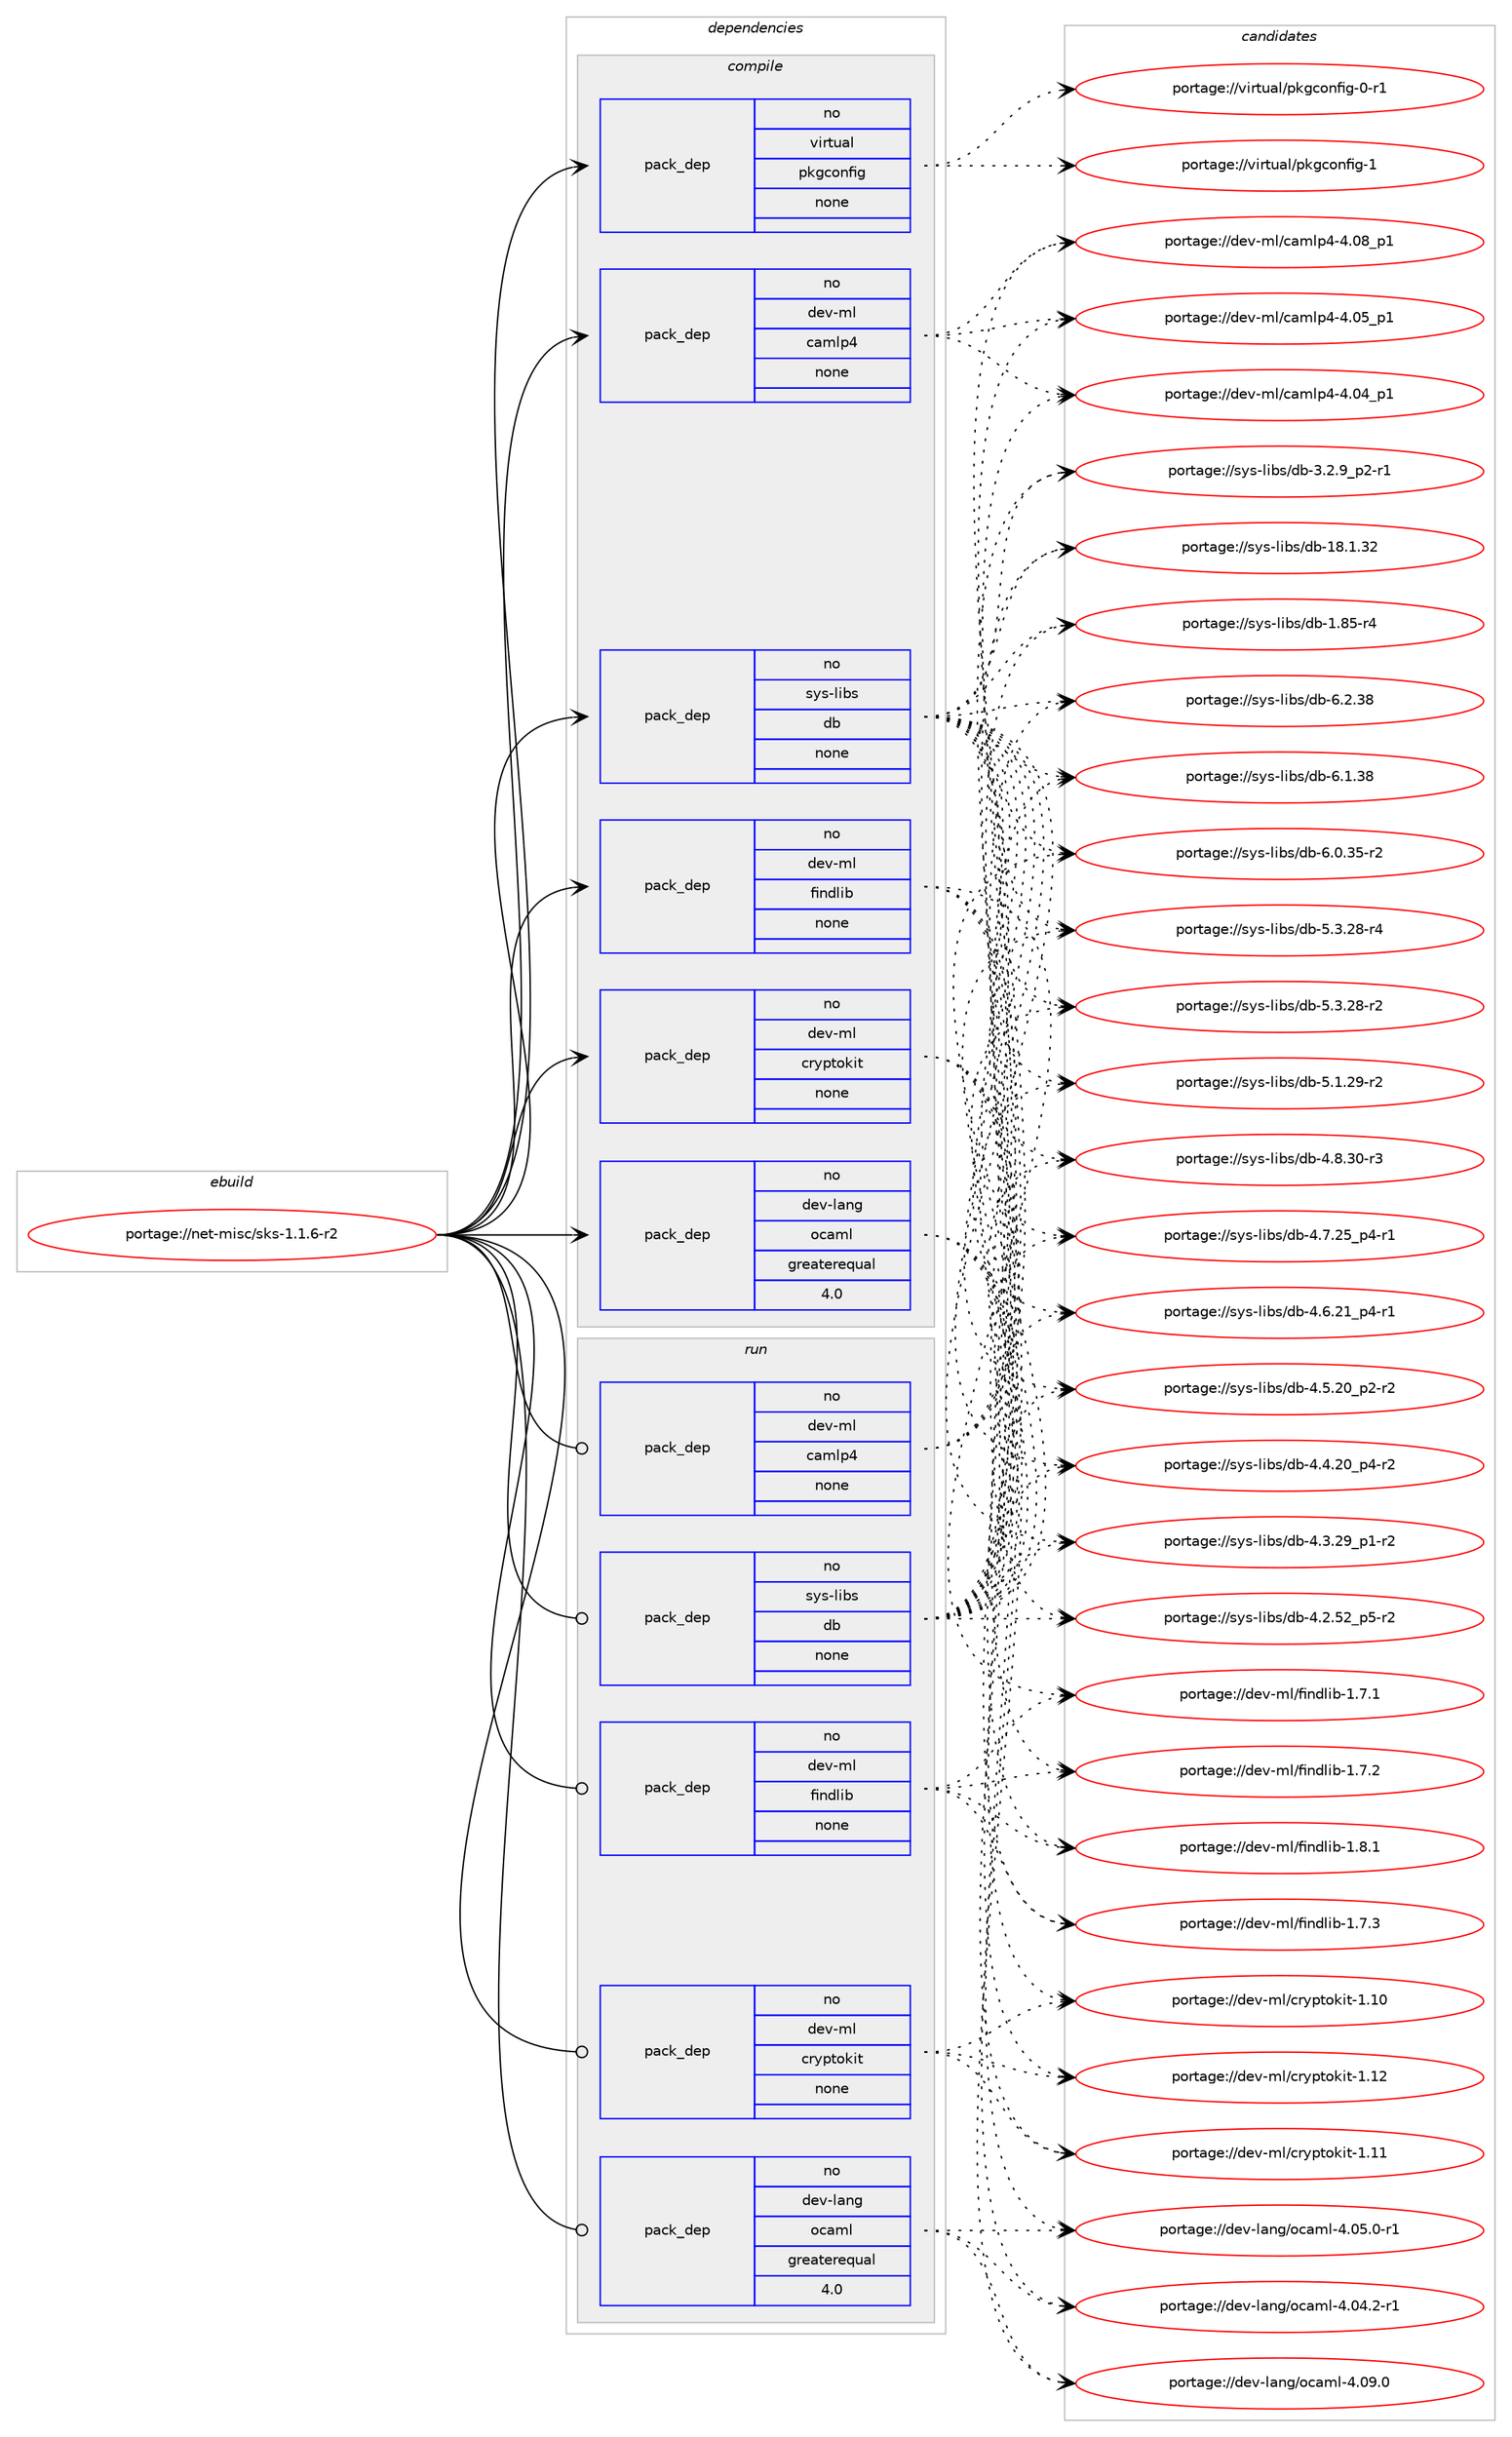 digraph prolog {

# *************
# Graph options
# *************

newrank=true;
concentrate=true;
compound=true;
graph [rankdir=LR,fontname=Helvetica,fontsize=10,ranksep=1.5];#, ranksep=2.5, nodesep=0.2];
edge  [arrowhead=vee];
node  [fontname=Helvetica,fontsize=10];

# **********
# The ebuild
# **********

subgraph cluster_leftcol {
color=gray;
rank=same;
label=<<i>ebuild</i>>;
id [label="portage://net-misc/sks-1.1.6-r2", color=red, width=4, href="../net-misc/sks-1.1.6-r2.svg"];
}

# ****************
# The dependencies
# ****************

subgraph cluster_midcol {
color=gray;
label=<<i>dependencies</i>>;
subgraph cluster_compile {
fillcolor="#eeeeee";
style=filled;
label=<<i>compile</i>>;
subgraph pack103181 {
dependency130975 [label=<<TABLE BORDER="0" CELLBORDER="1" CELLSPACING="0" CELLPADDING="4" WIDTH="220"><TR><TD ROWSPAN="6" CELLPADDING="30">pack_dep</TD></TR><TR><TD WIDTH="110">no</TD></TR><TR><TD>dev-lang</TD></TR><TR><TD>ocaml</TD></TR><TR><TD>greaterequal</TD></TR><TR><TD>4.0</TD></TR></TABLE>>, shape=none, color=blue];
}
id:e -> dependency130975:w [weight=20,style="solid",arrowhead="vee"];
subgraph pack103182 {
dependency130976 [label=<<TABLE BORDER="0" CELLBORDER="1" CELLSPACING="0" CELLPADDING="4" WIDTH="220"><TR><TD ROWSPAN="6" CELLPADDING="30">pack_dep</TD></TR><TR><TD WIDTH="110">no</TD></TR><TR><TD>dev-ml</TD></TR><TR><TD>camlp4</TD></TR><TR><TD>none</TD></TR><TR><TD></TD></TR></TABLE>>, shape=none, color=blue];
}
id:e -> dependency130976:w [weight=20,style="solid",arrowhead="vee"];
subgraph pack103183 {
dependency130977 [label=<<TABLE BORDER="0" CELLBORDER="1" CELLSPACING="0" CELLPADDING="4" WIDTH="220"><TR><TD ROWSPAN="6" CELLPADDING="30">pack_dep</TD></TR><TR><TD WIDTH="110">no</TD></TR><TR><TD>dev-ml</TD></TR><TR><TD>cryptokit</TD></TR><TR><TD>none</TD></TR><TR><TD></TD></TR></TABLE>>, shape=none, color=blue];
}
id:e -> dependency130977:w [weight=20,style="solid",arrowhead="vee"];
subgraph pack103184 {
dependency130978 [label=<<TABLE BORDER="0" CELLBORDER="1" CELLSPACING="0" CELLPADDING="4" WIDTH="220"><TR><TD ROWSPAN="6" CELLPADDING="30">pack_dep</TD></TR><TR><TD WIDTH="110">no</TD></TR><TR><TD>dev-ml</TD></TR><TR><TD>findlib</TD></TR><TR><TD>none</TD></TR><TR><TD></TD></TR></TABLE>>, shape=none, color=blue];
}
id:e -> dependency130978:w [weight=20,style="solid",arrowhead="vee"];
subgraph pack103185 {
dependency130979 [label=<<TABLE BORDER="0" CELLBORDER="1" CELLSPACING="0" CELLPADDING="4" WIDTH="220"><TR><TD ROWSPAN="6" CELLPADDING="30">pack_dep</TD></TR><TR><TD WIDTH="110">no</TD></TR><TR><TD>sys-libs</TD></TR><TR><TD>db</TD></TR><TR><TD>none</TD></TR><TR><TD></TD></TR></TABLE>>, shape=none, color=blue];
}
id:e -> dependency130979:w [weight=20,style="solid",arrowhead="vee"];
subgraph pack103186 {
dependency130980 [label=<<TABLE BORDER="0" CELLBORDER="1" CELLSPACING="0" CELLPADDING="4" WIDTH="220"><TR><TD ROWSPAN="6" CELLPADDING="30">pack_dep</TD></TR><TR><TD WIDTH="110">no</TD></TR><TR><TD>virtual</TD></TR><TR><TD>pkgconfig</TD></TR><TR><TD>none</TD></TR><TR><TD></TD></TR></TABLE>>, shape=none, color=blue];
}
id:e -> dependency130980:w [weight=20,style="solid",arrowhead="vee"];
}
subgraph cluster_compileandrun {
fillcolor="#eeeeee";
style=filled;
label=<<i>compile and run</i>>;
}
subgraph cluster_run {
fillcolor="#eeeeee";
style=filled;
label=<<i>run</i>>;
subgraph pack103187 {
dependency130981 [label=<<TABLE BORDER="0" CELLBORDER="1" CELLSPACING="0" CELLPADDING="4" WIDTH="220"><TR><TD ROWSPAN="6" CELLPADDING="30">pack_dep</TD></TR><TR><TD WIDTH="110">no</TD></TR><TR><TD>dev-lang</TD></TR><TR><TD>ocaml</TD></TR><TR><TD>greaterequal</TD></TR><TR><TD>4.0</TD></TR></TABLE>>, shape=none, color=blue];
}
id:e -> dependency130981:w [weight=20,style="solid",arrowhead="odot"];
subgraph pack103188 {
dependency130982 [label=<<TABLE BORDER="0" CELLBORDER="1" CELLSPACING="0" CELLPADDING="4" WIDTH="220"><TR><TD ROWSPAN="6" CELLPADDING="30">pack_dep</TD></TR><TR><TD WIDTH="110">no</TD></TR><TR><TD>dev-ml</TD></TR><TR><TD>camlp4</TD></TR><TR><TD>none</TD></TR><TR><TD></TD></TR></TABLE>>, shape=none, color=blue];
}
id:e -> dependency130982:w [weight=20,style="solid",arrowhead="odot"];
subgraph pack103189 {
dependency130983 [label=<<TABLE BORDER="0" CELLBORDER="1" CELLSPACING="0" CELLPADDING="4" WIDTH="220"><TR><TD ROWSPAN="6" CELLPADDING="30">pack_dep</TD></TR><TR><TD WIDTH="110">no</TD></TR><TR><TD>dev-ml</TD></TR><TR><TD>cryptokit</TD></TR><TR><TD>none</TD></TR><TR><TD></TD></TR></TABLE>>, shape=none, color=blue];
}
id:e -> dependency130983:w [weight=20,style="solid",arrowhead="odot"];
subgraph pack103190 {
dependency130984 [label=<<TABLE BORDER="0" CELLBORDER="1" CELLSPACING="0" CELLPADDING="4" WIDTH="220"><TR><TD ROWSPAN="6" CELLPADDING="30">pack_dep</TD></TR><TR><TD WIDTH="110">no</TD></TR><TR><TD>dev-ml</TD></TR><TR><TD>findlib</TD></TR><TR><TD>none</TD></TR><TR><TD></TD></TR></TABLE>>, shape=none, color=blue];
}
id:e -> dependency130984:w [weight=20,style="solid",arrowhead="odot"];
subgraph pack103191 {
dependency130985 [label=<<TABLE BORDER="0" CELLBORDER="1" CELLSPACING="0" CELLPADDING="4" WIDTH="220"><TR><TD ROWSPAN="6" CELLPADDING="30">pack_dep</TD></TR><TR><TD WIDTH="110">no</TD></TR><TR><TD>sys-libs</TD></TR><TR><TD>db</TD></TR><TR><TD>none</TD></TR><TR><TD></TD></TR></TABLE>>, shape=none, color=blue];
}
id:e -> dependency130985:w [weight=20,style="solid",arrowhead="odot"];
}
}

# **************
# The candidates
# **************

subgraph cluster_choices {
rank=same;
color=gray;
label=<<i>candidates</i>>;

subgraph choice103181 {
color=black;
nodesep=1;
choice100101118451089711010347111999710910845524648574648 [label="portage://dev-lang/ocaml-4.09.0", color=red, width=4,href="../dev-lang/ocaml-4.09.0.svg"];
choice1001011184510897110103471119997109108455246485346484511449 [label="portage://dev-lang/ocaml-4.05.0-r1", color=red, width=4,href="../dev-lang/ocaml-4.05.0-r1.svg"];
choice1001011184510897110103471119997109108455246485246504511449 [label="portage://dev-lang/ocaml-4.04.2-r1", color=red, width=4,href="../dev-lang/ocaml-4.04.2-r1.svg"];
dependency130975:e -> choice100101118451089711010347111999710910845524648574648:w [style=dotted,weight="100"];
dependency130975:e -> choice1001011184510897110103471119997109108455246485346484511449:w [style=dotted,weight="100"];
dependency130975:e -> choice1001011184510897110103471119997109108455246485246504511449:w [style=dotted,weight="100"];
}
subgraph choice103182 {
color=black;
nodesep=1;
choice100101118451091084799971091081125245524648569511249 [label="portage://dev-ml/camlp4-4.08_p1", color=red, width=4,href="../dev-ml/camlp4-4.08_p1.svg"];
choice100101118451091084799971091081125245524648539511249 [label="portage://dev-ml/camlp4-4.05_p1", color=red, width=4,href="../dev-ml/camlp4-4.05_p1.svg"];
choice100101118451091084799971091081125245524648529511249 [label="portage://dev-ml/camlp4-4.04_p1", color=red, width=4,href="../dev-ml/camlp4-4.04_p1.svg"];
dependency130976:e -> choice100101118451091084799971091081125245524648569511249:w [style=dotted,weight="100"];
dependency130976:e -> choice100101118451091084799971091081125245524648539511249:w [style=dotted,weight="100"];
dependency130976:e -> choice100101118451091084799971091081125245524648529511249:w [style=dotted,weight="100"];
}
subgraph choice103183 {
color=black;
nodesep=1;
choice1001011184510910847991141211121161111071051164549464950 [label="portage://dev-ml/cryptokit-1.12", color=red, width=4,href="../dev-ml/cryptokit-1.12.svg"];
choice1001011184510910847991141211121161111071051164549464949 [label="portage://dev-ml/cryptokit-1.11", color=red, width=4,href="../dev-ml/cryptokit-1.11.svg"];
choice1001011184510910847991141211121161111071051164549464948 [label="portage://dev-ml/cryptokit-1.10", color=red, width=4,href="../dev-ml/cryptokit-1.10.svg"];
dependency130977:e -> choice1001011184510910847991141211121161111071051164549464950:w [style=dotted,weight="100"];
dependency130977:e -> choice1001011184510910847991141211121161111071051164549464949:w [style=dotted,weight="100"];
dependency130977:e -> choice1001011184510910847991141211121161111071051164549464948:w [style=dotted,weight="100"];
}
subgraph choice103184 {
color=black;
nodesep=1;
choice100101118451091084710210511010010810598454946564649 [label="portage://dev-ml/findlib-1.8.1", color=red, width=4,href="../dev-ml/findlib-1.8.1.svg"];
choice100101118451091084710210511010010810598454946554651 [label="portage://dev-ml/findlib-1.7.3", color=red, width=4,href="../dev-ml/findlib-1.7.3.svg"];
choice100101118451091084710210511010010810598454946554650 [label="portage://dev-ml/findlib-1.7.2", color=red, width=4,href="../dev-ml/findlib-1.7.2.svg"];
choice100101118451091084710210511010010810598454946554649 [label="portage://dev-ml/findlib-1.7.1", color=red, width=4,href="../dev-ml/findlib-1.7.1.svg"];
dependency130978:e -> choice100101118451091084710210511010010810598454946564649:w [style=dotted,weight="100"];
dependency130978:e -> choice100101118451091084710210511010010810598454946554651:w [style=dotted,weight="100"];
dependency130978:e -> choice100101118451091084710210511010010810598454946554650:w [style=dotted,weight="100"];
dependency130978:e -> choice100101118451091084710210511010010810598454946554649:w [style=dotted,weight="100"];
}
subgraph choice103185 {
color=black;
nodesep=1;
choice1151211154510810598115471009845544650465156 [label="portage://sys-libs/db-6.2.38", color=red, width=4,href="../sys-libs/db-6.2.38.svg"];
choice1151211154510810598115471009845544649465156 [label="portage://sys-libs/db-6.1.38", color=red, width=4,href="../sys-libs/db-6.1.38.svg"];
choice11512111545108105981154710098455446484651534511450 [label="portage://sys-libs/db-6.0.35-r2", color=red, width=4,href="../sys-libs/db-6.0.35-r2.svg"];
choice11512111545108105981154710098455346514650564511452 [label="portage://sys-libs/db-5.3.28-r4", color=red, width=4,href="../sys-libs/db-5.3.28-r4.svg"];
choice11512111545108105981154710098455346514650564511450 [label="portage://sys-libs/db-5.3.28-r2", color=red, width=4,href="../sys-libs/db-5.3.28-r2.svg"];
choice11512111545108105981154710098455346494650574511450 [label="portage://sys-libs/db-5.1.29-r2", color=red, width=4,href="../sys-libs/db-5.1.29-r2.svg"];
choice11512111545108105981154710098455246564651484511451 [label="portage://sys-libs/db-4.8.30-r3", color=red, width=4,href="../sys-libs/db-4.8.30-r3.svg"];
choice115121115451081059811547100984552465546505395112524511449 [label="portage://sys-libs/db-4.7.25_p4-r1", color=red, width=4,href="../sys-libs/db-4.7.25_p4-r1.svg"];
choice115121115451081059811547100984552465446504995112524511449 [label="portage://sys-libs/db-4.6.21_p4-r1", color=red, width=4,href="../sys-libs/db-4.6.21_p4-r1.svg"];
choice115121115451081059811547100984552465346504895112504511450 [label="portage://sys-libs/db-4.5.20_p2-r2", color=red, width=4,href="../sys-libs/db-4.5.20_p2-r2.svg"];
choice115121115451081059811547100984552465246504895112524511450 [label="portage://sys-libs/db-4.4.20_p4-r2", color=red, width=4,href="../sys-libs/db-4.4.20_p4-r2.svg"];
choice115121115451081059811547100984552465146505795112494511450 [label="portage://sys-libs/db-4.3.29_p1-r2", color=red, width=4,href="../sys-libs/db-4.3.29_p1-r2.svg"];
choice115121115451081059811547100984552465046535095112534511450 [label="portage://sys-libs/db-4.2.52_p5-r2", color=red, width=4,href="../sys-libs/db-4.2.52_p5-r2.svg"];
choice1151211154510810598115471009845514650465795112504511449 [label="portage://sys-libs/db-3.2.9_p2-r1", color=red, width=4,href="../sys-libs/db-3.2.9_p2-r1.svg"];
choice115121115451081059811547100984549564649465150 [label="portage://sys-libs/db-18.1.32", color=red, width=4,href="../sys-libs/db-18.1.32.svg"];
choice1151211154510810598115471009845494656534511452 [label="portage://sys-libs/db-1.85-r4", color=red, width=4,href="../sys-libs/db-1.85-r4.svg"];
dependency130979:e -> choice1151211154510810598115471009845544650465156:w [style=dotted,weight="100"];
dependency130979:e -> choice1151211154510810598115471009845544649465156:w [style=dotted,weight="100"];
dependency130979:e -> choice11512111545108105981154710098455446484651534511450:w [style=dotted,weight="100"];
dependency130979:e -> choice11512111545108105981154710098455346514650564511452:w [style=dotted,weight="100"];
dependency130979:e -> choice11512111545108105981154710098455346514650564511450:w [style=dotted,weight="100"];
dependency130979:e -> choice11512111545108105981154710098455346494650574511450:w [style=dotted,weight="100"];
dependency130979:e -> choice11512111545108105981154710098455246564651484511451:w [style=dotted,weight="100"];
dependency130979:e -> choice115121115451081059811547100984552465546505395112524511449:w [style=dotted,weight="100"];
dependency130979:e -> choice115121115451081059811547100984552465446504995112524511449:w [style=dotted,weight="100"];
dependency130979:e -> choice115121115451081059811547100984552465346504895112504511450:w [style=dotted,weight="100"];
dependency130979:e -> choice115121115451081059811547100984552465246504895112524511450:w [style=dotted,weight="100"];
dependency130979:e -> choice115121115451081059811547100984552465146505795112494511450:w [style=dotted,weight="100"];
dependency130979:e -> choice115121115451081059811547100984552465046535095112534511450:w [style=dotted,weight="100"];
dependency130979:e -> choice1151211154510810598115471009845514650465795112504511449:w [style=dotted,weight="100"];
dependency130979:e -> choice115121115451081059811547100984549564649465150:w [style=dotted,weight="100"];
dependency130979:e -> choice1151211154510810598115471009845494656534511452:w [style=dotted,weight="100"];
}
subgraph choice103186 {
color=black;
nodesep=1;
choice1181051141161179710847112107103991111101021051034549 [label="portage://virtual/pkgconfig-1", color=red, width=4,href="../virtual/pkgconfig-1.svg"];
choice11810511411611797108471121071039911111010210510345484511449 [label="portage://virtual/pkgconfig-0-r1", color=red, width=4,href="../virtual/pkgconfig-0-r1.svg"];
dependency130980:e -> choice1181051141161179710847112107103991111101021051034549:w [style=dotted,weight="100"];
dependency130980:e -> choice11810511411611797108471121071039911111010210510345484511449:w [style=dotted,weight="100"];
}
subgraph choice103187 {
color=black;
nodesep=1;
choice100101118451089711010347111999710910845524648574648 [label="portage://dev-lang/ocaml-4.09.0", color=red, width=4,href="../dev-lang/ocaml-4.09.0.svg"];
choice1001011184510897110103471119997109108455246485346484511449 [label="portage://dev-lang/ocaml-4.05.0-r1", color=red, width=4,href="../dev-lang/ocaml-4.05.0-r1.svg"];
choice1001011184510897110103471119997109108455246485246504511449 [label="portage://dev-lang/ocaml-4.04.2-r1", color=red, width=4,href="../dev-lang/ocaml-4.04.2-r1.svg"];
dependency130981:e -> choice100101118451089711010347111999710910845524648574648:w [style=dotted,weight="100"];
dependency130981:e -> choice1001011184510897110103471119997109108455246485346484511449:w [style=dotted,weight="100"];
dependency130981:e -> choice1001011184510897110103471119997109108455246485246504511449:w [style=dotted,weight="100"];
}
subgraph choice103188 {
color=black;
nodesep=1;
choice100101118451091084799971091081125245524648569511249 [label="portage://dev-ml/camlp4-4.08_p1", color=red, width=4,href="../dev-ml/camlp4-4.08_p1.svg"];
choice100101118451091084799971091081125245524648539511249 [label="portage://dev-ml/camlp4-4.05_p1", color=red, width=4,href="../dev-ml/camlp4-4.05_p1.svg"];
choice100101118451091084799971091081125245524648529511249 [label="portage://dev-ml/camlp4-4.04_p1", color=red, width=4,href="../dev-ml/camlp4-4.04_p1.svg"];
dependency130982:e -> choice100101118451091084799971091081125245524648569511249:w [style=dotted,weight="100"];
dependency130982:e -> choice100101118451091084799971091081125245524648539511249:w [style=dotted,weight="100"];
dependency130982:e -> choice100101118451091084799971091081125245524648529511249:w [style=dotted,weight="100"];
}
subgraph choice103189 {
color=black;
nodesep=1;
choice1001011184510910847991141211121161111071051164549464950 [label="portage://dev-ml/cryptokit-1.12", color=red, width=4,href="../dev-ml/cryptokit-1.12.svg"];
choice1001011184510910847991141211121161111071051164549464949 [label="portage://dev-ml/cryptokit-1.11", color=red, width=4,href="../dev-ml/cryptokit-1.11.svg"];
choice1001011184510910847991141211121161111071051164549464948 [label="portage://dev-ml/cryptokit-1.10", color=red, width=4,href="../dev-ml/cryptokit-1.10.svg"];
dependency130983:e -> choice1001011184510910847991141211121161111071051164549464950:w [style=dotted,weight="100"];
dependency130983:e -> choice1001011184510910847991141211121161111071051164549464949:w [style=dotted,weight="100"];
dependency130983:e -> choice1001011184510910847991141211121161111071051164549464948:w [style=dotted,weight="100"];
}
subgraph choice103190 {
color=black;
nodesep=1;
choice100101118451091084710210511010010810598454946564649 [label="portage://dev-ml/findlib-1.8.1", color=red, width=4,href="../dev-ml/findlib-1.8.1.svg"];
choice100101118451091084710210511010010810598454946554651 [label="portage://dev-ml/findlib-1.7.3", color=red, width=4,href="../dev-ml/findlib-1.7.3.svg"];
choice100101118451091084710210511010010810598454946554650 [label="portage://dev-ml/findlib-1.7.2", color=red, width=4,href="../dev-ml/findlib-1.7.2.svg"];
choice100101118451091084710210511010010810598454946554649 [label="portage://dev-ml/findlib-1.7.1", color=red, width=4,href="../dev-ml/findlib-1.7.1.svg"];
dependency130984:e -> choice100101118451091084710210511010010810598454946564649:w [style=dotted,weight="100"];
dependency130984:e -> choice100101118451091084710210511010010810598454946554651:w [style=dotted,weight="100"];
dependency130984:e -> choice100101118451091084710210511010010810598454946554650:w [style=dotted,weight="100"];
dependency130984:e -> choice100101118451091084710210511010010810598454946554649:w [style=dotted,weight="100"];
}
subgraph choice103191 {
color=black;
nodesep=1;
choice1151211154510810598115471009845544650465156 [label="portage://sys-libs/db-6.2.38", color=red, width=4,href="../sys-libs/db-6.2.38.svg"];
choice1151211154510810598115471009845544649465156 [label="portage://sys-libs/db-6.1.38", color=red, width=4,href="../sys-libs/db-6.1.38.svg"];
choice11512111545108105981154710098455446484651534511450 [label="portage://sys-libs/db-6.0.35-r2", color=red, width=4,href="../sys-libs/db-6.0.35-r2.svg"];
choice11512111545108105981154710098455346514650564511452 [label="portage://sys-libs/db-5.3.28-r4", color=red, width=4,href="../sys-libs/db-5.3.28-r4.svg"];
choice11512111545108105981154710098455346514650564511450 [label="portage://sys-libs/db-5.3.28-r2", color=red, width=4,href="../sys-libs/db-5.3.28-r2.svg"];
choice11512111545108105981154710098455346494650574511450 [label="portage://sys-libs/db-5.1.29-r2", color=red, width=4,href="../sys-libs/db-5.1.29-r2.svg"];
choice11512111545108105981154710098455246564651484511451 [label="portage://sys-libs/db-4.8.30-r3", color=red, width=4,href="../sys-libs/db-4.8.30-r3.svg"];
choice115121115451081059811547100984552465546505395112524511449 [label="portage://sys-libs/db-4.7.25_p4-r1", color=red, width=4,href="../sys-libs/db-4.7.25_p4-r1.svg"];
choice115121115451081059811547100984552465446504995112524511449 [label="portage://sys-libs/db-4.6.21_p4-r1", color=red, width=4,href="../sys-libs/db-4.6.21_p4-r1.svg"];
choice115121115451081059811547100984552465346504895112504511450 [label="portage://sys-libs/db-4.5.20_p2-r2", color=red, width=4,href="../sys-libs/db-4.5.20_p2-r2.svg"];
choice115121115451081059811547100984552465246504895112524511450 [label="portage://sys-libs/db-4.4.20_p4-r2", color=red, width=4,href="../sys-libs/db-4.4.20_p4-r2.svg"];
choice115121115451081059811547100984552465146505795112494511450 [label="portage://sys-libs/db-4.3.29_p1-r2", color=red, width=4,href="../sys-libs/db-4.3.29_p1-r2.svg"];
choice115121115451081059811547100984552465046535095112534511450 [label="portage://sys-libs/db-4.2.52_p5-r2", color=red, width=4,href="../sys-libs/db-4.2.52_p5-r2.svg"];
choice1151211154510810598115471009845514650465795112504511449 [label="portage://sys-libs/db-3.2.9_p2-r1", color=red, width=4,href="../sys-libs/db-3.2.9_p2-r1.svg"];
choice115121115451081059811547100984549564649465150 [label="portage://sys-libs/db-18.1.32", color=red, width=4,href="../sys-libs/db-18.1.32.svg"];
choice1151211154510810598115471009845494656534511452 [label="portage://sys-libs/db-1.85-r4", color=red, width=4,href="../sys-libs/db-1.85-r4.svg"];
dependency130985:e -> choice1151211154510810598115471009845544650465156:w [style=dotted,weight="100"];
dependency130985:e -> choice1151211154510810598115471009845544649465156:w [style=dotted,weight="100"];
dependency130985:e -> choice11512111545108105981154710098455446484651534511450:w [style=dotted,weight="100"];
dependency130985:e -> choice11512111545108105981154710098455346514650564511452:w [style=dotted,weight="100"];
dependency130985:e -> choice11512111545108105981154710098455346514650564511450:w [style=dotted,weight="100"];
dependency130985:e -> choice11512111545108105981154710098455346494650574511450:w [style=dotted,weight="100"];
dependency130985:e -> choice11512111545108105981154710098455246564651484511451:w [style=dotted,weight="100"];
dependency130985:e -> choice115121115451081059811547100984552465546505395112524511449:w [style=dotted,weight="100"];
dependency130985:e -> choice115121115451081059811547100984552465446504995112524511449:w [style=dotted,weight="100"];
dependency130985:e -> choice115121115451081059811547100984552465346504895112504511450:w [style=dotted,weight="100"];
dependency130985:e -> choice115121115451081059811547100984552465246504895112524511450:w [style=dotted,weight="100"];
dependency130985:e -> choice115121115451081059811547100984552465146505795112494511450:w [style=dotted,weight="100"];
dependency130985:e -> choice115121115451081059811547100984552465046535095112534511450:w [style=dotted,weight="100"];
dependency130985:e -> choice1151211154510810598115471009845514650465795112504511449:w [style=dotted,weight="100"];
dependency130985:e -> choice115121115451081059811547100984549564649465150:w [style=dotted,weight="100"];
dependency130985:e -> choice1151211154510810598115471009845494656534511452:w [style=dotted,weight="100"];
}
}

}
